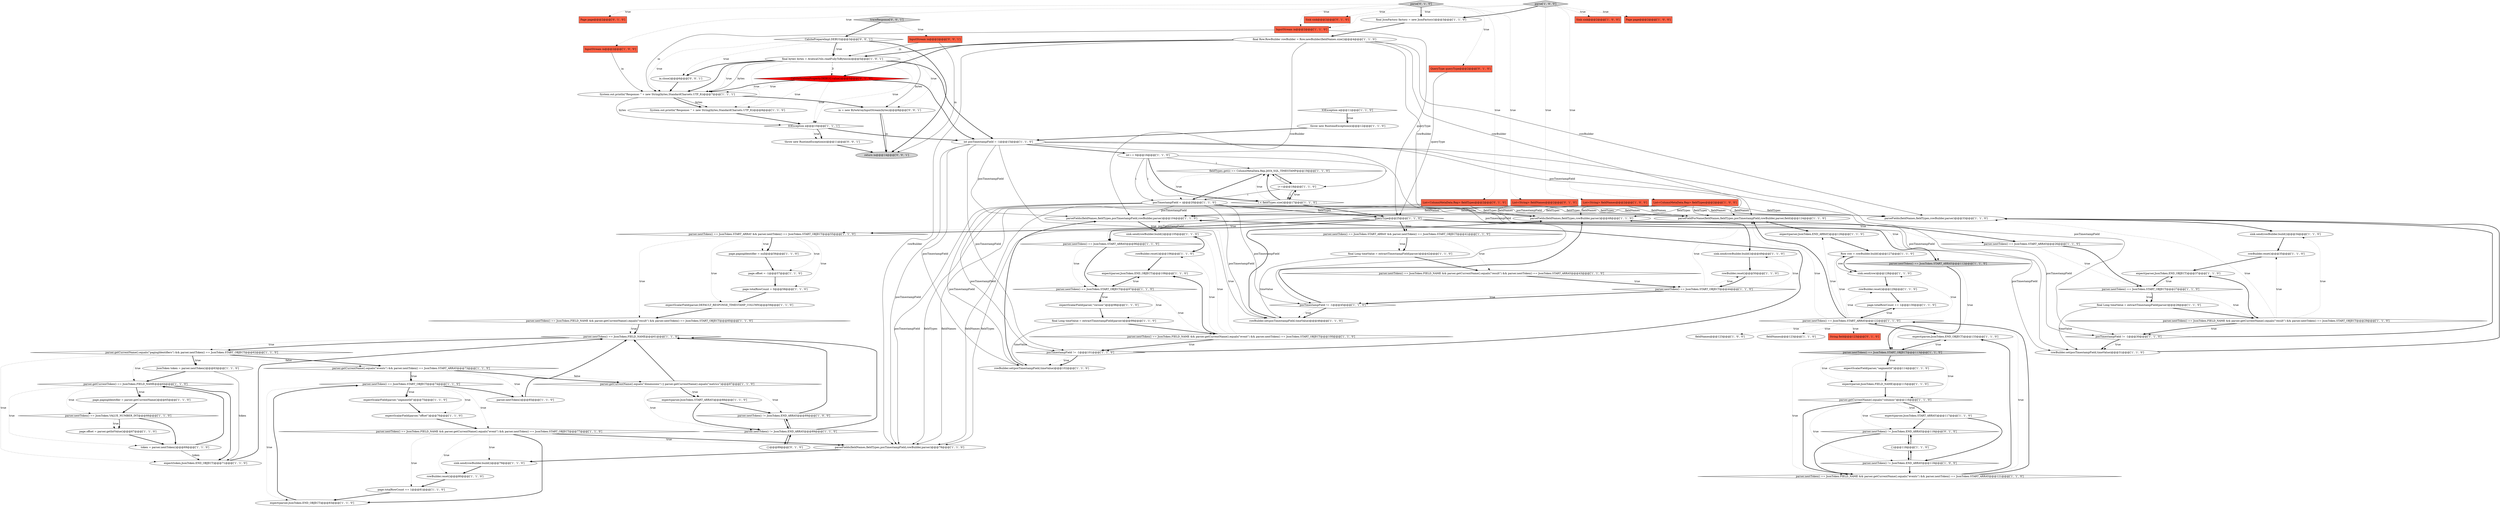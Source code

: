 digraph {
47 [style = filled, label = "page.totalRowCount = 0@@@58@@@['1', '1', '0']", fillcolor = white, shape = ellipse image = "AAA0AAABBB1BBB"];
45 [style = filled, label = "parser.nextToken() == JsonToken.START_OBJECT@@@27@@@['1', '1', '0']", fillcolor = white, shape = diamond image = "AAA0AAABBB1BBB"];
109 [style = filled, label = "parser.nextToken() != JsonToken.END_ARRAY@@@118@@@['0', '1', '0']", fillcolor = white, shape = diamond image = "AAA0AAABBB2BBB"];
102 [style = filled, label = "{}@@@89@@@['0', '1', '0']", fillcolor = white, shape = ellipse image = "AAA0AAABBB2BBB"];
29 [style = filled, label = "parseFields(fieldNames,fieldTypes,posTimestampField,rowBuilder,parser)@@@104@@@['1', '1', '0']", fillcolor = white, shape = ellipse image = "AAA0AAABBB1BBB"];
88 [style = filled, label = "final JsonFactory factory = new JsonFactory()@@@3@@@['1', '1', '0']", fillcolor = white, shape = ellipse image = "AAA0AAABBB1BBB"];
106 [style = filled, label = "List<ColumnMetaData.Rep> fieldTypes@@@2@@@['0', '1', '0']", fillcolor = tomato, shape = box image = "AAA0AAABBB2BBB"];
103 [style = filled, label = "CalciteSystemProperty.DEBUG.value()@@@5@@@['0', '1', '0']", fillcolor = red, shape = diamond image = "AAA1AAABBB2BBB"];
31 [style = filled, label = "expect(parser,JsonToken.END_OBJECT)@@@83@@@['1', '1', '0']", fillcolor = white, shape = ellipse image = "AAA0AAABBB1BBB"];
32 [style = filled, label = "int i = 0@@@16@@@['1', '1', '0']", fillcolor = white, shape = ellipse image = "AAA0AAABBB1BBB"];
14 [style = filled, label = "parser.nextToken() == JsonToken.FIELD_NAME@@@61@@@['1', '1', '0']", fillcolor = white, shape = diamond image = "AAA0AAABBB1BBB"];
77 [style = filled, label = "parser.nextToken() == JsonToken.FIELD_NAME && parser.getCurrentName().equals(\"result\") && parser.nextToken() == JsonToken.START_OBJECT@@@60@@@['1', '1', '0']", fillcolor = white, shape = diamond image = "AAA0AAABBB1BBB"];
58 [style = filled, label = "posTimestampField != -1@@@45@@@['1', '1', '0']", fillcolor = white, shape = diamond image = "AAA0AAABBB1BBB"];
17 [style = filled, label = "parser.nextToken() == JsonToken.START_OBJECT@@@44@@@['1', '1', '0']", fillcolor = white, shape = diamond image = "AAA0AAABBB1BBB"];
25 [style = filled, label = "throw new RuntimeException(e)@@@12@@@['1', '1', '0']", fillcolor = white, shape = ellipse image = "AAA0AAABBB1BBB"];
75 [style = filled, label = "parser.getCurrentToken() == JsonToken.FIELD_NAME@@@64@@@['1', '1', '0']", fillcolor = white, shape = diamond image = "AAA0AAABBB1BBB"];
83 [style = filled, label = "parser.getCurrentName().equals(\"pagingIdentifiers\") && parser.nextToken() == JsonToken.START_OBJECT@@@62@@@['1', '1', '0']", fillcolor = white, shape = diamond image = "AAA0AAABBB1BBB"];
55 [style = filled, label = "fieldNames@@@123@@@['1', '0', '0']", fillcolor = white, shape = ellipse image = "AAA0AAABBB1BBB"];
39 [style = filled, label = "parser.nextToken() == JsonToken.FIELD_NAME && parser.getCurrentName().equals(\"result\") && parser.nextToken() == JsonToken.START_OBJECT@@@29@@@['1', '1', '0']", fillcolor = white, shape = diamond image = "AAA0AAABBB1BBB"];
70 [style = filled, label = "parser.nextToken() == JsonToken.START_OBJECT@@@97@@@['1', '1', '0']", fillcolor = white, shape = diamond image = "AAA0AAABBB1BBB"];
101 [style = filled, label = "parse['0', '1', '0']", fillcolor = lightgray, shape = diamond image = "AAA0AAABBB2BBB"];
37 [style = filled, label = "parser.nextToken() == JsonToken.START_OBJECT@@@113@@@['1', '1', '0']", fillcolor = lightgray, shape = diamond image = "AAA0AAABBB1BBB"];
85 [style = filled, label = "parser.getCurrentName().equals(\"columns\")@@@116@@@['1', '1', '0']", fillcolor = white, shape = diamond image = "AAA0AAABBB1BBB"];
26 [style = filled, label = "rowBuilder.reset()@@@129@@@['1', '1', '0']", fillcolor = white, shape = ellipse image = "AAA0AAABBB1BBB"];
87 [style = filled, label = "expect(parser,JsonToken.START_ARRAY)@@@117@@@['1', '1', '0']", fillcolor = white, shape = ellipse image = "AAA0AAABBB1BBB"];
108 [style = filled, label = "Page page@@@2@@@['0', '1', '0']", fillcolor = tomato, shape = box image = "AAA0AAABBB2BBB"];
44 [style = filled, label = "parser.nextToken() == JsonToken.START_ARRAY@@@122@@@['1', '1', '0']", fillcolor = white, shape = diamond image = "AAA0AAABBB1BBB"];
116 [style = filled, label = "return in@@@14@@@['0', '0', '1']", fillcolor = lightgray, shape = ellipse image = "AAA0AAABBB3BBB"];
19 [style = filled, label = "sink.send(row)@@@128@@@['1', '1', '0']", fillcolor = white, shape = ellipse image = "AAA0AAABBB1BBB"];
111 [style = filled, label = "in = new ByteArrayInputStream(bytes)@@@8@@@['0', '0', '1']", fillcolor = white, shape = ellipse image = "AAA0AAABBB3BBB"];
91 [style = filled, label = "parser.nextToken() == JsonToken.START_ARRAY && parser.nextToken() == JsonToken.START_OBJECT@@@55@@@['1', '1', '0']", fillcolor = white, shape = diamond image = "AAA0AAABBB1BBB"];
48 [style = filled, label = "parser.nextToken() == JsonToken.START_ARRAY@@@96@@@['1', '1', '0']", fillcolor = white, shape = diamond image = "AAA0AAABBB1BBB"];
50 [style = filled, label = "token = parser.nextToken()@@@69@@@['1', '1', '0']", fillcolor = white, shape = ellipse image = "AAA0AAABBB1BBB"];
9 [style = filled, label = "rowBuilder.set(posTimestampField,timeValue)@@@46@@@['1', '1', '0']", fillcolor = white, shape = ellipse image = "AAA0AAABBB1BBB"];
41 [style = filled, label = "parseFields(fieldNames,fieldTypes,posTimestampField,rowBuilder,parser)@@@78@@@['1', '1', '0']", fillcolor = white, shape = ellipse image = "AAA0AAABBB1BBB"];
81 [style = filled, label = "InputStream in@@@2@@@['1', '1', '0']", fillcolor = tomato, shape = box image = "AAA0AAABBB1BBB"];
22 [style = filled, label = "parser.getCurrentName().equals(\"dimensions\") || parser.getCurrentName().equals(\"metrics\")@@@87@@@['1', '1', '0']", fillcolor = white, shape = diamond image = "AAA0AAABBB1BBB"];
52 [style = filled, label = "expect(parser,JsonToken.END_OBJECT)@@@133@@@['1', '1', '0']", fillcolor = white, shape = ellipse image = "AAA0AAABBB1BBB"];
68 [style = filled, label = "fieldNames@@@123@@@['1', '1', '0']", fillcolor = white, shape = ellipse image = "AAA0AAABBB1BBB"];
1 [style = filled, label = "parser.getCurrentName().equals(\"events\") && parser.nextToken() == JsonToken.START_ARRAY@@@73@@@['1', '1', '0']", fillcolor = white, shape = diamond image = "AAA0AAABBB1BBB"];
114 [style = filled, label = "throw new RuntimeException(e)@@@11@@@['0', '0', '1']", fillcolor = white, shape = ellipse image = "AAA0AAABBB3BBB"];
40 [style = filled, label = "rowBuilder.set(posTimestampField,timeValue)@@@102@@@['1', '1', '0']", fillcolor = white, shape = ellipse image = "AAA0AAABBB1BBB"];
57 [style = filled, label = "expectScalarField(parser,DEFAULT_RESPONSE_TIMESTAMP_COLUMN)@@@59@@@['1', '1', '0']", fillcolor = white, shape = ellipse image = "AAA0AAABBB1BBB"];
53 [style = filled, label = "parser.nextToken() == JsonToken.FIELD_NAME && parser.getCurrentName().equals(\"event\") && parser.nextToken() == JsonToken.START_OBJECT@@@100@@@['1', '1', '0']", fillcolor = white, shape = diamond image = "AAA0AAABBB1BBB"];
16 [style = filled, label = "sink.send(rowBuilder.build())@@@34@@@['1', '1', '0']", fillcolor = white, shape = ellipse image = "AAA0AAABBB1BBB"];
71 [style = filled, label = "JsonToken token = parser.nextToken()@@@63@@@['1', '1', '0']", fillcolor = white, shape = ellipse image = "AAA0AAABBB1BBB"];
95 [style = filled, label = "final Long timeValue = extractTimestampField(parser)@@@28@@@['1', '1', '0']", fillcolor = white, shape = ellipse image = "AAA0AAABBB1BBB"];
43 [style = filled, label = "final Long timeValue = extractTimestampField(parser)@@@99@@@['1', '1', '0']", fillcolor = white, shape = ellipse image = "AAA0AAABBB1BBB"];
54 [style = filled, label = "int posTimestampField = -1@@@15@@@['1', '1', '0']", fillcolor = white, shape = ellipse image = "AAA0AAABBB1BBB"];
21 [style = filled, label = "parser.nextToken() == JsonToken.FIELD_NAME && parser.getCurrentName().equals(\"event\") && parser.nextToken() == JsonToken.START_OBJECT@@@77@@@['1', '1', '0']", fillcolor = white, shape = diamond image = "AAA0AAABBB1BBB"];
62 [style = filled, label = "rowBuilder.reset()@@@80@@@['1', '1', '0']", fillcolor = white, shape = ellipse image = "AAA0AAABBB1BBB"];
42 [style = filled, label = "expect(parser,JsonToken.START_ARRAY)@@@88@@@['1', '1', '0']", fillcolor = white, shape = ellipse image = "AAA0AAABBB1BBB"];
7 [style = filled, label = "sink.send(rowBuilder.build())@@@105@@@['1', '1', '0']", fillcolor = white, shape = ellipse image = "AAA0AAABBB1BBB"];
61 [style = filled, label = "parser.nextToken() != JsonToken.END_ARRAY@@@89@@@['1', '1', '0']", fillcolor = white, shape = diamond image = "AAA0AAABBB1BBB"];
105 [style = filled, label = "String field@@@123@@@['0', '1', '0']", fillcolor = tomato, shape = box image = "AAA0AAABBB2BBB"];
100 [style = filled, label = "page.totalRowCount += 1@@@81@@@['1', '1', '0']", fillcolor = white, shape = ellipse image = "AAA0AAABBB1BBB"];
6 [style = filled, label = "parser.nextToken() == JsonToken.START_OBJECT@@@74@@@['1', '1', '0']", fillcolor = white, shape = diamond image = "AAA0AAABBB1BBB"];
34 [style = filled, label = "expect(parser,JsonToken.FIELD_NAME)@@@115@@@['1', '1', '0']", fillcolor = white, shape = ellipse image = "AAA0AAABBB1BBB"];
107 [style = filled, label = "QueryType queryType@@@2@@@['0', '1', '0']", fillcolor = tomato, shape = box image = "AAA0AAABBB2BBB"];
97 [style = filled, label = "expectScalarField(parser,\"offset\")@@@76@@@['1', '1', '0']", fillcolor = white, shape = ellipse image = "AAA0AAABBB1BBB"];
56 [style = filled, label = "parser.nextToken()@@@85@@@['1', '1', '0']", fillcolor = white, shape = ellipse image = "AAA0AAABBB1BBB"];
117 [style = filled, label = "CalcitePrepareImpl.DEBUG@@@3@@@['0', '0', '1']", fillcolor = white, shape = diamond image = "AAA0AAABBB3BBB"];
63 [style = filled, label = "sink.send(rowBuilder.build())@@@49@@@['1', '1', '0']", fillcolor = white, shape = ellipse image = "AAA0AAABBB1BBB"];
24 [style = filled, label = "parseFieldForName(fieldNames,fieldTypes,posTimestampField,rowBuilder,parser,field)@@@124@@@['1', '1', '0']", fillcolor = white, shape = ellipse image = "AAA0AAABBB1BBB"];
10 [style = filled, label = "List<String> fieldNames@@@2@@@['1', '0', '0']", fillcolor = tomato, shape = box image = "AAA0AAABBB1BBB"];
79 [style = filled, label = "parseFields(fieldNames,fieldTypes,rowBuilder,parser)@@@33@@@['1', '1', '0']", fillcolor = white, shape = ellipse image = "AAA0AAABBB1BBB"];
3 [style = filled, label = "Row row = rowBuilder.build()@@@127@@@['1', '1', '0']", fillcolor = white, shape = ellipse image = "AAA0AAABBB1BBB"];
13 [style = filled, label = "InputStream in@@@2@@@['1', '0', '0']", fillcolor = tomato, shape = box image = "AAA0AAABBB1BBB"];
38 [style = filled, label = "fieldTypes.get(i) == ColumnMetaData.Rep.JAVA_SQL_TIMESTAMP@@@19@@@['1', '1', '0']", fillcolor = white, shape = diamond image = "AAA0AAABBB1BBB"];
96 [style = filled, label = "expectScalarField(parser,\"segmentId\")@@@114@@@['1', '1', '0']", fillcolor = white, shape = ellipse image = "AAA0AAABBB1BBB"];
99 [style = filled, label = "{}@@@118@@@['1', '1', '0']", fillcolor = white, shape = ellipse image = "AAA0AAABBB1BBB"];
36 [style = filled, label = "parser.nextToken() == JsonToken.START_ARRAY@@@112@@@['1', '1', '0']", fillcolor = lightgray, shape = diamond image = "AAA0AAABBB1BBB"];
66 [style = filled, label = "posTimestampField = i@@@20@@@['1', '1', '0']", fillcolor = white, shape = ellipse image = "AAA0AAABBB1BBB"];
60 [style = filled, label = "posTimestampField != -1@@@101@@@['1', '1', '0']", fillcolor = white, shape = diamond image = "AAA0AAABBB1BBB"];
112 [style = filled, label = "InputStream in@@@2@@@['0', '0', '1']", fillcolor = tomato, shape = box image = "AAA0AAABBB3BBB"];
72 [style = filled, label = "final Row.RowBuilder rowBuilder = Row.newBuilder(fieldNames.size())@@@4@@@['1', '1', '0']", fillcolor = white, shape = ellipse image = "AAA0AAABBB1BBB"];
84 [style = filled, label = "expect(parser,JsonToken.END_OBJECT)@@@37@@@['1', '1', '0']", fillcolor = white, shape = ellipse image = "AAA0AAABBB1BBB"];
92 [style = filled, label = "page.offset = -1@@@57@@@['1', '1', '0']", fillcolor = white, shape = ellipse image = "AAA0AAABBB1BBB"];
94 [style = filled, label = "parser.nextToken() == JsonToken.FIELD_NAME && parser.getCurrentName().equals(\"result\") && parser.nextToken() == JsonToken.START_ARRAY@@@43@@@['1', '1', '0']", fillcolor = white, shape = diamond image = "AAA0AAABBB1BBB"];
110 [style = filled, label = "List<String> fieldNames@@@2@@@['0', '1', '0']", fillcolor = tomato, shape = box image = "AAA0AAABBB2BBB"];
4 [style = filled, label = "final byte(( bytes = AvaticaUtils.readFullyToBytes(in)@@@5@@@['1', '0', '1']", fillcolor = white, shape = ellipse image = "AAA0AAABBB1BBB"];
2 [style = filled, label = "expect(parser,JsonToken.END_OBJECT)@@@108@@@['1', '1', '0']", fillcolor = white, shape = ellipse image = "AAA0AAABBB1BBB"];
113 [style = filled, label = "in.close()@@@6@@@['0', '0', '1']", fillcolor = white, shape = ellipse image = "AAA0AAABBB3BBB"];
115 [style = filled, label = "traceResponse['0', '0', '1']", fillcolor = lightgray, shape = diamond image = "AAA0AAABBB3BBB"];
69 [style = filled, label = "parser.nextToken() == JsonToken.VALUE_NUMBER_INT@@@66@@@['1', '1', '0']", fillcolor = white, shape = diamond image = "AAA0AAABBB1BBB"];
23 [style = filled, label = "rowBuilder.reset()@@@35@@@['1', '1', '0']", fillcolor = white, shape = ellipse image = "AAA0AAABBB1BBB"];
51 [style = filled, label = "parser.nextToken() == JsonToken.START_ARRAY && parser.nextToken() == JsonToken.START_OBJECT@@@41@@@['1', '1', '0']", fillcolor = white, shape = diamond image = "AAA0AAABBB1BBB"];
15 [style = filled, label = "IOException e@@@11@@@['1', '1', '0']", fillcolor = white, shape = diamond image = "AAA0AAABBB1BBB"];
78 [style = filled, label = "Sink sink@@@2@@@['1', '0', '0']", fillcolor = tomato, shape = box image = "AAA0AAABBB1BBB"];
20 [style = filled, label = "page.pagingIdentifier = null@@@56@@@['1', '1', '0']", fillcolor = white, shape = ellipse image = "AAA0AAABBB1BBB"];
46 [style = filled, label = "parser.nextToken() != JsonToken.END_ARRAY@@@89@@@['1', '0', '0']", fillcolor = white, shape = diamond image = "AAA0AAABBB1BBB"];
28 [style = filled, label = "parser.nextToken() == JsonToken.START_ARRAY@@@26@@@['1', '1', '0']", fillcolor = white, shape = diamond image = "AAA0AAABBB1BBB"];
64 [style = filled, label = "parser.nextToken() != JsonToken.END_ARRAY@@@118@@@['1', '0', '0']", fillcolor = white, shape = diamond image = "AAA0AAABBB1BBB"];
73 [style = filled, label = "i < fieldTypes.size()@@@17@@@['1', '1', '0']", fillcolor = white, shape = diamond image = "AAA0AAABBB1BBB"];
11 [style = filled, label = "expect(parser,JsonToken.END_ARRAY)@@@126@@@['1', '1', '0']", fillcolor = white, shape = ellipse image = "AAA0AAABBB1BBB"];
12 [style = filled, label = "page.pagingIdentifier = parser.getCurrentName()@@@65@@@['1', '1', '0']", fillcolor = white, shape = ellipse image = "AAA0AAABBB1BBB"];
65 [style = filled, label = "sink.send(rowBuilder.build())@@@79@@@['1', '1', '0']", fillcolor = white, shape = ellipse image = "AAA0AAABBB1BBB"];
82 [style = filled, label = "System.out.println(\"Response: \" + new String(bytes,StandardCharsets.UTF_8))@@@7@@@['1', '1', '1']", fillcolor = white, shape = ellipse image = "AAA0AAABBB1BBB"];
49 [style = filled, label = "List<ColumnMetaData.Rep> fieldTypes@@@2@@@['1', '0', '0']", fillcolor = tomato, shape = box image = "AAA0AAABBB1BBB"];
104 [style = filled, label = "Sink sink@@@2@@@['0', '1', '0']", fillcolor = tomato, shape = box image = "AAA0AAABBB2BBB"];
90 [style = filled, label = "parser.nextToken() == JsonToken.FIELD_NAME && parser.getCurrentName().equals(\"events\") && parser.nextToken() == JsonToken.START_ARRAY@@@121@@@['1', '1', '0']", fillcolor = white, shape = diamond image = "AAA0AAABBB1BBB"];
93 [style = filled, label = "expectScalarField(parser,\"version\")@@@98@@@['1', '1', '0']", fillcolor = white, shape = ellipse image = "AAA0AAABBB1BBB"];
27 [style = filled, label = "rowBuilder.set(posTimestampField,timeValue)@@@31@@@['1', '1', '0']", fillcolor = white, shape = ellipse image = "AAA0AAABBB1BBB"];
80 [style = filled, label = "final Long timeValue = extractTimestampField(parser)@@@42@@@['1', '1', '0']", fillcolor = white, shape = ellipse image = "AAA0AAABBB1BBB"];
0 [style = filled, label = "page.totalRowCount += 1@@@130@@@['1', '1', '0']", fillcolor = white, shape = ellipse image = "AAA0AAABBB1BBB"];
86 [style = filled, label = "expectScalarField(parser,\"segmentId\")@@@75@@@['1', '1', '0']", fillcolor = white, shape = ellipse image = "AAA0AAABBB1BBB"];
89 [style = filled, label = "rowBuilder.reset()@@@50@@@['1', '1', '0']", fillcolor = white, shape = ellipse image = "AAA0AAABBB1BBB"];
35 [style = filled, label = "System.out.println(\"Response: \" + new String(bytes,StandardCharsets.UTF_8))@@@8@@@['1', '1', '0']", fillcolor = white, shape = ellipse image = "AAA0AAABBB1BBB"];
30 [style = filled, label = "rowBuilder.reset()@@@106@@@['1', '1', '0']", fillcolor = white, shape = ellipse image = "AAA0AAABBB1BBB"];
67 [style = filled, label = "parseFields(fieldNames,fieldTypes,rowBuilder,parser)@@@48@@@['1', '1', '0']", fillcolor = white, shape = ellipse image = "AAA0AAABBB1BBB"];
5 [style = filled, label = "Page page@@@2@@@['1', '0', '0']", fillcolor = tomato, shape = box image = "AAA0AAABBB1BBB"];
8 [style = filled, label = "IOException e@@@10@@@['1', '1', '1']", fillcolor = white, shape = diamond image = "AAA0AAABBB1BBB"];
33 [style = filled, label = "expect(token,JsonToken.END_OBJECT)@@@71@@@['1', '1', '0']", fillcolor = white, shape = ellipse image = "AAA0AAABBB1BBB"];
98 [style = filled, label = "parse['1', '0', '0']", fillcolor = lightgray, shape = diamond image = "AAA0AAABBB1BBB"];
74 [style = filled, label = "queryType@@@25@@@['1', '1', '0']", fillcolor = white, shape = diamond image = "AAA0AAABBB1BBB"];
76 [style = filled, label = "posTimestampField != -1@@@30@@@['1', '1', '0']", fillcolor = white, shape = diamond image = "AAA0AAABBB1BBB"];
59 [style = filled, label = "page.offset = parser.getIntValue()@@@67@@@['1', '1', '0']", fillcolor = white, shape = ellipse image = "AAA0AAABBB1BBB"];
18 [style = filled, label = "i++@@@18@@@['1', '1', '0']", fillcolor = white, shape = ellipse image = "AAA0AAABBB1BBB"];
115->112 [style = dotted, label="true"];
98->81 [style = dotted, label="true"];
91->57 [style = dotted, label="true"];
83->71 [style = dotted, label="true"];
14->83 [style = dotted, label="true"];
17->67 [style = dotted, label="true"];
76->27 [style = bold, label=""];
6->31 [style = dotted, label="true"];
94->17 [style = bold, label=""];
7->30 [style = bold, label=""];
95->39 [style = bold, label=""];
98->13 [style = dotted, label="true"];
81->82 [style = solid, label="in"];
15->25 [style = bold, label=""];
60->29 [style = bold, label=""];
101->81 [style = dotted, label="true"];
46->61 [style = bold, label=""];
66->40 [style = solid, label="posTimestampField"];
73->74 [style = bold, label=""];
10->24 [style = solid, label="fieldNames"];
65->62 [style = bold, label=""];
75->50 [style = dotted, label="true"];
83->1 [style = dotted, label="false"];
101->106 [style = dotted, label="true"];
96->34 [style = bold, label=""];
72->24 [style = solid, label="rowBuilder"];
72->29 [style = solid, label="rowBuilder"];
51->80 [style = dotted, label="true"];
61->46 [style = bold, label=""];
72->41 [style = solid, label="rowBuilder"];
72->4 [style = bold, label=""];
106->67 [style = solid, label="fieldTypes"];
61->102 [style = bold, label=""];
70->43 [style = dotted, label="true"];
44->24 [style = dotted, label="true"];
37->85 [style = dotted, label="true"];
82->8 [style = solid, label="bytes"];
58->9 [style = bold, label=""];
74->51 [style = bold, label=""];
32->73 [style = solid, label="i"];
101->110 [style = dotted, label="true"];
37->90 [style = dotted, label="true"];
69->50 [style = bold, label=""];
70->93 [style = bold, label=""];
54->76 [style = solid, label="posTimestampField"];
39->84 [style = bold, label=""];
39->76 [style = dotted, label="true"];
37->96 [style = bold, label=""];
21->31 [style = bold, label=""];
39->79 [style = dotted, label="true"];
31->6 [style = bold, label=""];
54->9 [style = solid, label="posTimestampField"];
91->20 [style = bold, label=""];
3->19 [style = bold, label=""];
48->70 [style = dotted, label="true"];
95->27 [style = solid, label="timeValue"];
77->14 [style = dotted, label="true"];
22->42 [style = dotted, label="true"];
24->11 [style = bold, label=""];
103->8 [style = dotted, label="true"];
43->53 [style = bold, label=""];
112->116 [style = solid, label="in"];
58->9 [style = dotted, label="true"];
4->103 [style = dashed, label="0"];
13->82 [style = solid, label="in"];
35->8 [style = bold, label=""];
54->40 [style = solid, label="posTimestampField"];
103->82 [style = bold, label=""];
44->105 [style = dotted, label="true"];
82->35 [style = solid, label="bytes"];
49->29 [style = solid, label="fieldTypes"];
54->29 [style = solid, label="posTimestampField"];
103->54 [style = bold, label=""];
1->6 [style = dotted, label="true"];
37->52 [style = dotted, label="true"];
53->60 [style = bold, label=""];
53->60 [style = dotted, label="true"];
10->41 [style = solid, label="fieldNames"];
44->3 [style = dotted, label="true"];
110->79 [style = solid, label="fieldNames"];
66->41 [style = solid, label="posTimestampField"];
117->113 [style = dotted, label="true"];
49->24 [style = solid, label="fieldTypes"];
28->45 [style = bold, label=""];
43->40 [style = solid, label="timeValue"];
117->4 [style = bold, label=""];
66->29 [style = solid, label="posTimestampField"];
54->41 [style = solid, label="posTimestampField"];
107->74 [style = solid, label="queryType"];
22->46 [style = dotted, label="true"];
112->4 [style = solid, label="in"];
42->46 [style = bold, label=""];
44->68 [style = dotted, label="true"];
98->78 [style = dotted, label="true"];
50->75 [style = bold, label=""];
53->30 [style = dotted, label="true"];
45->84 [style = dotted, label="true"];
109->90 [style = bold, label=""];
97->21 [style = bold, label=""];
22->61 [style = dotted, label="true"];
80->9 [style = solid, label="timeValue"];
52->37 [style = bold, label=""];
75->12 [style = dotted, label="true"];
85->90 [style = bold, label=""];
87->64 [style = bold, label=""];
109->99 [style = bold, label=""];
4->35 [style = dotted, label="true"];
21->41 [style = bold, label=""];
72->67 [style = solid, label="rowBuilder"];
4->113 [style = bold, label=""];
82->111 [style = bold, label=""];
115->117 [style = bold, label=""];
92->47 [style = bold, label=""];
69->59 [style = bold, label=""];
44->26 [style = dotted, label="true"];
99->109 [style = bold, label=""];
41->65 [style = bold, label=""];
101->108 [style = dotted, label="true"];
51->94 [style = dotted, label="true"];
71->75 [style = bold, label=""];
18->66 [style = solid, label="i"];
44->11 [style = dotted, label="true"];
72->103 [style = bold, label=""];
98->5 [style = dotted, label="true"];
47->57 [style = bold, label=""];
50->33 [style = solid, label="token"];
4->82 [style = dotted, label="true"];
26->0 [style = bold, label=""];
98->10 [style = dotted, label="true"];
38->18 [style = bold, label=""];
98->49 [style = dotted, label="true"];
32->18 [style = solid, label="i"];
106->79 [style = solid, label="fieldTypes"];
100->31 [style = bold, label=""];
74->51 [style = dotted, label="true"];
101->88 [style = bold, label=""];
10->67 [style = solid, label="fieldNames"];
63->89 [style = bold, label=""];
19->26 [style = bold, label=""];
75->69 [style = dotted, label="true"];
45->95 [style = dotted, label="true"];
73->18 [style = dotted, label="true"];
54->60 [style = solid, label="posTimestampField"];
46->14 [style = bold, label=""];
45->39 [style = dotted, label="true"];
89->17 [style = bold, label=""];
66->27 [style = solid, label="posTimestampField"];
0->44 [style = bold, label=""];
58->67 [style = bold, label=""];
36->37 [style = bold, label=""];
70->53 [style = dotted, label="true"];
56->14 [style = bold, label=""];
91->77 [style = dotted, label="true"];
22->14 [style = bold, label=""];
88->72 [style = bold, label=""];
98->88 [style = bold, label=""];
38->66 [style = dotted, label="true"];
101->107 [style = dotted, label="true"];
60->40 [style = dotted, label="true"];
18->73 [style = bold, label=""];
110->41 [style = solid, label="fieldNames"];
32->73 [style = bold, label=""];
42->61 [style = bold, label=""];
40->29 [style = bold, label=""];
22->42 [style = bold, label=""];
71->33 [style = solid, label="token"];
59->50 [style = bold, label=""];
111->116 [style = solid, label="in"];
6->86 [style = dotted, label="true"];
49->41 [style = solid, label="fieldTypes"];
23->84 [style = bold, label=""];
17->63 [style = dotted, label="true"];
117->4 [style = dotted, label="true"];
48->70 [style = bold, label=""];
64->90 [style = bold, label=""];
4->111 [style = solid, label="bytes"];
17->58 [style = bold, label=""];
53->29 [style = dotted, label="true"];
83->1 [style = bold, label=""];
87->109 [style = bold, label=""];
117->82 [style = dotted, label="true"];
16->23 [style = bold, label=""];
54->27 [style = solid, label="posTimestampField"];
74->48 [style = bold, label=""];
110->67 [style = solid, label="fieldNames"];
74->36 [style = dotted, label="true"];
101->104 [style = dotted, label="true"];
28->45 [style = dotted, label="true"];
36->37 [style = dotted, label="true"];
44->0 [style = dotted, label="true"];
4->54 [style = bold, label=""];
57->77 [style = bold, label=""];
114->116 [style = bold, label=""];
17->58 [style = dotted, label="true"];
17->89 [style = dotted, label="true"];
39->23 [style = dotted, label="true"];
72->79 [style = solid, label="rowBuilder"];
12->69 [style = bold, label=""];
38->66 [style = bold, label=""];
110->29 [style = solid, label="fieldNames"];
21->41 [style = dotted, label="true"];
1->6 [style = bold, label=""];
6->56 [style = bold, label=""];
84->45 [style = bold, label=""];
62->100 [style = bold, label=""];
6->97 [style = dotted, label="true"];
106->29 [style = solid, label="fieldTypes"];
67->63 [style = bold, label=""];
110->24 [style = solid, label="fieldNames"];
14->83 [style = bold, label=""];
11->3 [style = bold, label=""];
85->87 [style = dotted, label="true"];
106->24 [style = solid, label="fieldTypes"];
32->66 [style = solid, label="i"];
45->95 [style = bold, label=""];
74->91 [style = dotted, label="true"];
99->64 [style = bold, label=""];
90->44 [style = dotted, label="true"];
70->93 [style = dotted, label="true"];
75->33 [style = bold, label=""];
74->28 [style = dotted, label="true"];
49->67 [style = solid, label="fieldTypes"];
94->17 [style = dotted, label="true"];
37->34 [style = dotted, label="true"];
6->21 [style = dotted, label="true"];
44->24 [style = bold, label=""];
8->54 [style = bold, label=""];
82->35 [style = bold, label=""];
6->86 [style = bold, label=""];
74->28 [style = bold, label=""];
15->25 [style = dotted, label="true"];
25->54 [style = bold, label=""];
81->74 [style = solid, label="queryType"];
37->96 [style = dotted, label="true"];
74->91 [style = bold, label=""];
1->56 [style = dotted, label="true"];
103->35 [style = dotted, label="true"];
20->92 [style = bold, label=""];
83->71 [style = bold, label=""];
18->73 [style = solid, label="i"];
66->24 [style = solid, label="posTimestampField"];
33->14 [style = bold, label=""];
79->16 [style = bold, label=""];
113->82 [style = bold, label=""];
77->14 [style = bold, label=""];
34->85 [style = bold, label=""];
8->114 [style = dotted, label="true"];
91->92 [style = dotted, label="true"];
10->29 [style = solid, label="fieldNames"];
66->74 [style = bold, label=""];
2->70 [style = bold, label=""];
66->9 [style = solid, label="posTimestampField"];
69->59 [style = dotted, label="true"];
21->100 [style = dotted, label="true"];
106->41 [style = solid, label="fieldTypes"];
4->8 [style = dotted, label="true"];
10->79 [style = solid, label="fieldNames"];
4->82 [style = solid, label="bytes"];
74->36 [style = bold, label=""];
117->116 [style = bold, label=""];
90->52 [style = bold, label=""];
111->116 [style = bold, label=""];
73->38 [style = dotted, label="true"];
70->2 [style = dotted, label="true"];
64->99 [style = bold, label=""];
39->16 [style = dotted, label="true"];
83->75 [style = dotted, label="true"];
53->7 [style = dotted, label="true"];
86->97 [style = bold, label=""];
117->111 [style = dotted, label="true"];
54->58 [style = solid, label="posTimestampField"];
3->19 [style = solid, label="row"];
53->2 [style = bold, label=""];
4->82 [style = bold, label=""];
21->65 [style = dotted, label="true"];
32->38 [style = solid, label="i"];
1->22 [style = bold, label=""];
85->87 [style = bold, label=""];
66->76 [style = solid, label="posTimestampField"];
74->48 [style = dotted, label="true"];
80->94 [style = bold, label=""];
66->60 [style = solid, label="posTimestampField"];
27->79 [style = bold, label=""];
61->14 [style = bold, label=""];
1->22 [style = dotted, label="false"];
76->27 [style = dotted, label="true"];
54->24 [style = solid, label="posTimestampField"];
60->40 [style = bold, label=""];
90->44 [style = bold, label=""];
44->52 [style = bold, label=""];
83->33 [style = dotted, label="true"];
44->55 [style = dotted, label="true"];
54->32 [style = bold, label=""];
29->7 [style = bold, label=""];
103->82 [style = dotted, label="true"];
18->38 [style = solid, label="i"];
91->47 [style = dotted, label="true"];
76->79 [style = bold, label=""];
102->61 [style = bold, label=""];
73->38 [style = bold, label=""];
75->12 [style = bold, label=""];
9->67 [style = bold, label=""];
93->43 [style = bold, label=""];
39->76 [style = bold, label=""];
30->2 [style = bold, label=""];
91->20 [style = dotted, label="true"];
49->79 [style = solid, label="fieldTypes"];
21->62 [style = dotted, label="true"];
44->19 [style = dotted, label="true"];
85->109 [style = dotted, label="true"];
51->80 [style = bold, label=""];
85->64 [style = dotted, label="true"];
66->58 [style = solid, label="posTimestampField"];
8->114 [style = bold, label=""];
}
